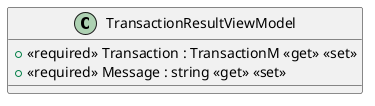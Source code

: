 @startuml
class TransactionResultViewModel {
    + <<required>> Transaction : TransactionM <<get>> <<set>>
    + <<required>> Message : string <<get>> <<set>>
}
@enduml

